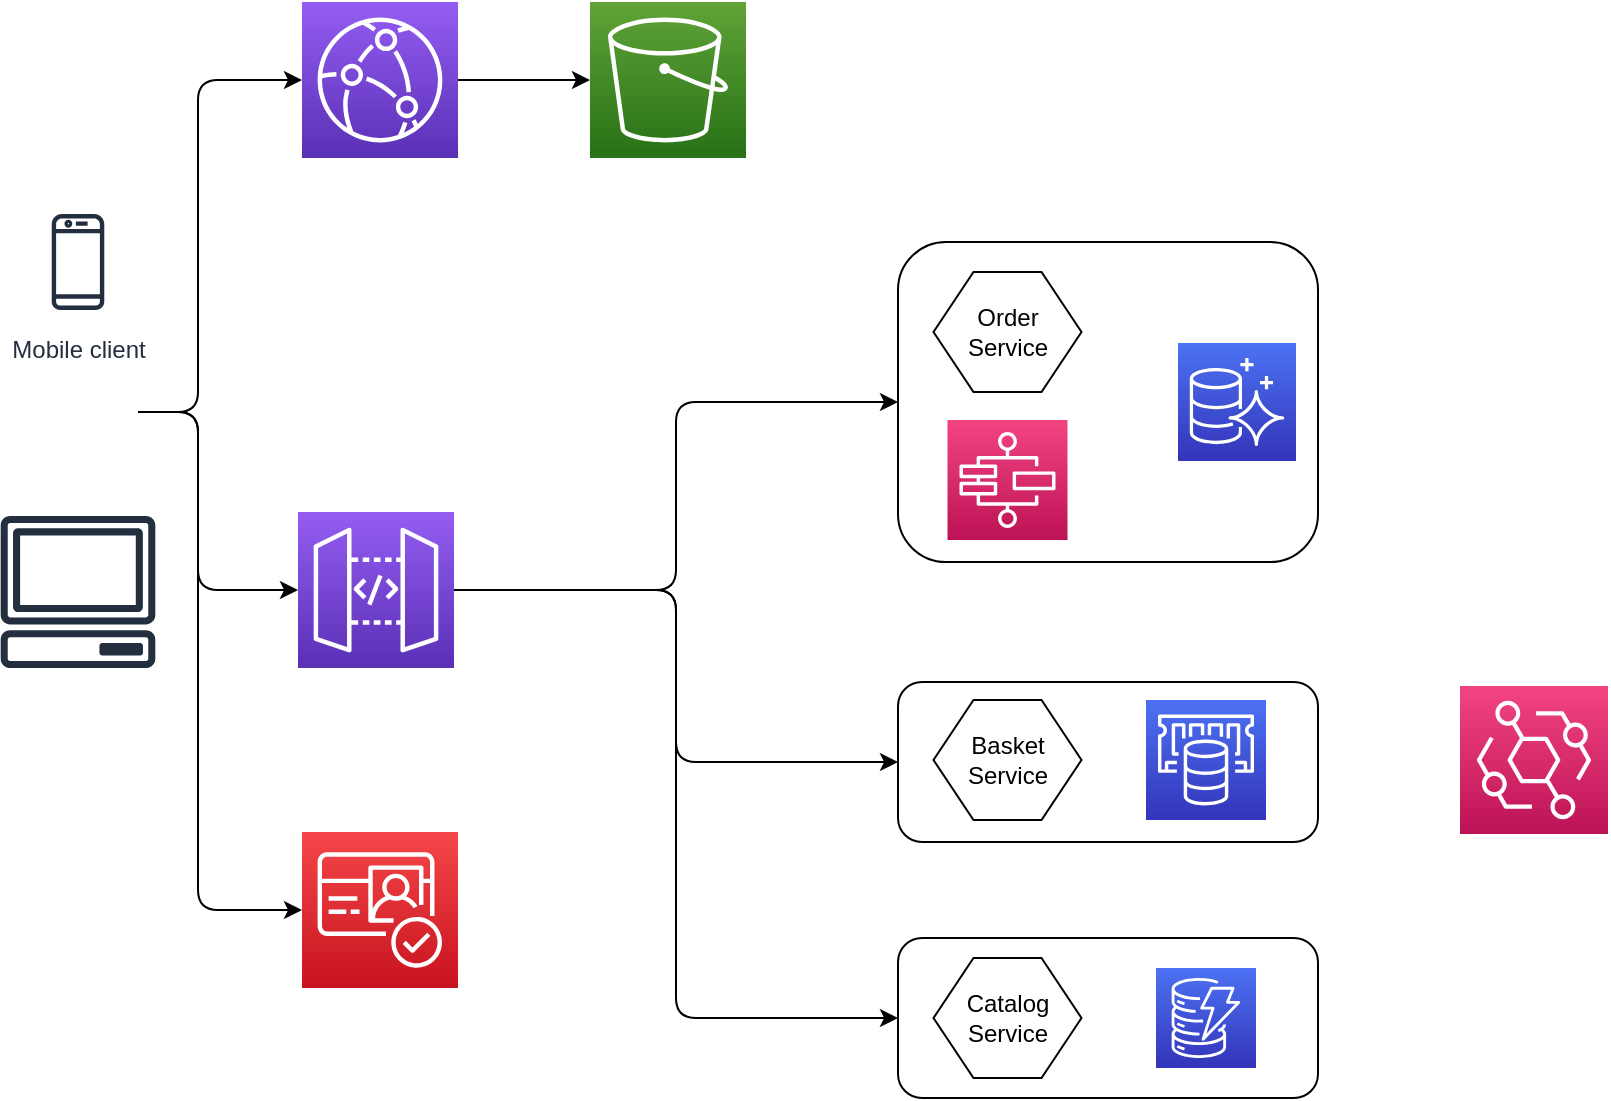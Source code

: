 <mxfile version="13.6.2" type="github"><diagram id="QT_86lYSV4tc6srKajOa" name="Page-1"><mxGraphModel dx="1422" dy="762" grid="1" gridSize="10" guides="1" tooltips="1" connect="1" arrows="1" fold="1" page="1" pageScale="1" pageWidth="850" pageHeight="1100" math="0" shadow="0"><root><mxCell id="0"/><mxCell id="1" parent="0"/><mxCell id="NS24FDRzRYdFaZoKXp44-6" value="" style="outlineConnect=0;fontColor=#232F3E;gradientColor=#60A337;gradientDirection=north;fillColor=#277116;strokeColor=#ffffff;dashed=0;verticalLabelPosition=bottom;verticalAlign=top;align=center;html=1;fontSize=12;fontStyle=0;aspect=fixed;shape=mxgraph.aws4.resourceIcon;resIcon=mxgraph.aws4.s3;" parent="1" vertex="1"><mxGeometry x="315" y="180" width="78" height="78" as="geometry"/></mxCell><mxCell id="NS24FDRzRYdFaZoKXp44-26" value="" style="edgeStyle=orthogonalEdgeStyle;rounded=0;orthogonalLoop=1;jettySize=auto;html=1;" parent="1" source="NS24FDRzRYdFaZoKXp44-12" target="NS24FDRzRYdFaZoKXp44-6" edge="1"><mxGeometry relative="1" as="geometry"/></mxCell><mxCell id="NS24FDRzRYdFaZoKXp44-12" value="" style="outlineConnect=0;fontColor=#232F3E;gradientColor=#945DF2;gradientDirection=north;fillColor=#5A30B5;strokeColor=#ffffff;dashed=0;verticalLabelPosition=bottom;verticalAlign=top;align=center;html=1;fontSize=12;fontStyle=0;aspect=fixed;shape=mxgraph.aws4.resourceIcon;resIcon=mxgraph.aws4.cloudfront;" parent="1" vertex="1"><mxGeometry x="171" y="180" width="78" height="78" as="geometry"/></mxCell><mxCell id="NS24FDRzRYdFaZoKXp44-44" value="" style="edgeStyle=orthogonalEdgeStyle;orthogonalLoop=1;jettySize=auto;html=1;rounded=1;" parent="1" source="NS24FDRzRYdFaZoKXp44-13" target="NS24FDRzRYdFaZoKXp44-33" edge="1"><mxGeometry relative="1" as="geometry"><mxPoint x="327" y="474" as="targetPoint"/></mxGeometry></mxCell><mxCell id="NS24FDRzRYdFaZoKXp44-13" value="" style="outlineConnect=0;fontColor=#232F3E;gradientColor=#945DF2;gradientDirection=north;fillColor=#5A30B5;strokeColor=#ffffff;dashed=0;verticalLabelPosition=bottom;verticalAlign=top;align=center;html=1;fontSize=12;fontStyle=0;aspect=fixed;shape=mxgraph.aws4.resourceIcon;resIcon=mxgraph.aws4.api_gateway;" parent="1" vertex="1"><mxGeometry x="169" y="435" width="78" height="78" as="geometry"/></mxCell><mxCell id="NS24FDRzRYdFaZoKXp44-14" value="" style="outlineConnect=0;fontColor=#232F3E;gradientColor=#F54749;gradientDirection=north;fillColor=#C7131F;strokeColor=#ffffff;dashed=0;verticalLabelPosition=bottom;verticalAlign=top;align=center;html=1;fontSize=12;fontStyle=0;aspect=fixed;shape=mxgraph.aws4.resourceIcon;resIcon=mxgraph.aws4.cognito;" parent="1" vertex="1"><mxGeometry x="171" y="595" width="78" height="78" as="geometry"/></mxCell><mxCell id="NS24FDRzRYdFaZoKXp44-23" value="" style="edgeStyle=orthogonalEdgeStyle;rounded=1;orthogonalLoop=1;jettySize=auto;html=1;" parent="1" target="NS24FDRzRYdFaZoKXp44-13" edge="1"><mxGeometry relative="1" as="geometry"><mxPoint x="89" y="385" as="sourcePoint"/><Array as="points"><mxPoint x="119" y="385"/><mxPoint x="119" y="474"/></Array></mxGeometry></mxCell><mxCell id="NS24FDRzRYdFaZoKXp44-19" value="Mobile client" style="outlineConnect=0;fontColor=#232F3E;gradientColor=none;strokeColor=#232F3E;fillColor=#ffffff;dashed=0;verticalLabelPosition=bottom;verticalAlign=top;align=center;html=1;fontSize=12;fontStyle=0;aspect=fixed;shape=mxgraph.aws4.resourceIcon;resIcon=mxgraph.aws4.mobile_client;" parent="1" vertex="1"><mxGeometry x="29" y="280" width="60" height="60" as="geometry"/></mxCell><mxCell id="NS24FDRzRYdFaZoKXp44-22" value="" style="outlineConnect=0;fontColor=#232F3E;gradientColor=none;fillColor=#232F3E;strokeColor=none;dashed=0;verticalLabelPosition=bottom;verticalAlign=top;align=center;html=1;fontSize=12;fontStyle=0;aspect=fixed;pointerEvents=1;shape=mxgraph.aws4.client;" parent="1" vertex="1"><mxGeometry x="20" y="437" width="78" height="76" as="geometry"/></mxCell><mxCell id="NS24FDRzRYdFaZoKXp44-24" value="" style="edgeStyle=orthogonalEdgeStyle;rounded=1;orthogonalLoop=1;jettySize=auto;html=1;" parent="1" target="NS24FDRzRYdFaZoKXp44-12" edge="1"><mxGeometry relative="1" as="geometry"><mxPoint x="89" y="385" as="sourcePoint"/><mxPoint x="169" y="249" as="targetPoint"/><Array as="points"><mxPoint x="119" y="385"/><mxPoint x="119" y="219"/></Array></mxGeometry></mxCell><mxCell id="NS24FDRzRYdFaZoKXp44-25" value="" style="edgeStyle=orthogonalEdgeStyle;rounded=1;orthogonalLoop=1;jettySize=auto;html=1;" parent="1" target="NS24FDRzRYdFaZoKXp44-14" edge="1"><mxGeometry relative="1" as="geometry"><mxPoint x="89" y="385" as="sourcePoint"/><mxPoint x="179" y="484" as="targetPoint"/><Array as="points"><mxPoint x="119" y="385"/><mxPoint x="119" y="634"/></Array></mxGeometry></mxCell><mxCell id="NS24FDRzRYdFaZoKXp44-31" value="" style="rounded=1;whiteSpace=wrap;html=1;" parent="1" vertex="1"><mxGeometry x="469" y="648" width="210" height="80" as="geometry"/></mxCell><mxCell id="NS24FDRzRYdFaZoKXp44-32" value="Catalog&lt;br&gt;Service" style="shape=hexagon;perimeter=hexagonPerimeter2;whiteSpace=wrap;html=1;fixedSize=1;" parent="1" vertex="1"><mxGeometry x="486.75" y="658" width="74" height="60" as="geometry"/></mxCell><mxCell id="NS24FDRzRYdFaZoKXp44-15" value="" style="outlineConnect=0;fontColor=#232F3E;gradientColor=#4D72F3;gradientDirection=north;fillColor=#3334B9;strokeColor=#ffffff;dashed=0;verticalLabelPosition=bottom;verticalAlign=top;align=center;html=1;fontSize=12;fontStyle=0;aspect=fixed;shape=mxgraph.aws4.resourceIcon;resIcon=mxgraph.aws4.dynamodb;" parent="1" vertex="1"><mxGeometry x="598" y="663" width="50" height="50" as="geometry"/></mxCell><mxCell id="NS24FDRzRYdFaZoKXp44-33" value="" style="rounded=1;whiteSpace=wrap;html=1;" parent="1" vertex="1"><mxGeometry x="469" y="300" width="210" height="160" as="geometry"/></mxCell><mxCell id="NS24FDRzRYdFaZoKXp44-34" value="Order&lt;br&gt;Service" style="shape=hexagon;perimeter=hexagonPerimeter2;whiteSpace=wrap;html=1;fixedSize=1;" parent="1" vertex="1"><mxGeometry x="486.75" y="315" width="74" height="60" as="geometry"/></mxCell><mxCell id="NS24FDRzRYdFaZoKXp44-17" value="" style="outlineConnect=0;fontColor=#232F3E;gradientColor=#F34482;gradientDirection=north;fillColor=#BC1356;strokeColor=#ffffff;dashed=0;verticalLabelPosition=bottom;verticalAlign=top;align=center;html=1;fontSize=12;fontStyle=0;aspect=fixed;shape=mxgraph.aws4.resourceIcon;resIcon=mxgraph.aws4.step_functions;" parent="1" vertex="1"><mxGeometry x="493.75" y="389" width="60" height="60" as="geometry"/></mxCell><mxCell id="NS24FDRzRYdFaZoKXp44-10" value="" style="outlineConnect=0;fontColor=#232F3E;gradientColor=#4D72F3;gradientDirection=north;fillColor=#3334B9;strokeColor=#ffffff;dashed=0;verticalLabelPosition=bottom;verticalAlign=top;align=center;html=1;fontSize=12;fontStyle=0;aspect=fixed;shape=mxgraph.aws4.resourceIcon;resIcon=mxgraph.aws4.aurora;" parent="1" vertex="1"><mxGeometry x="609" y="350.5" width="59" height="59" as="geometry"/></mxCell><mxCell id="NS24FDRzRYdFaZoKXp44-37" value="" style="rounded=1;whiteSpace=wrap;html=1;" parent="1" vertex="1"><mxGeometry x="469" y="520" width="210" height="80" as="geometry"/></mxCell><mxCell id="NS24FDRzRYdFaZoKXp44-38" value="Basket&lt;br&gt;Service" style="shape=hexagon;perimeter=hexagonPerimeter2;whiteSpace=wrap;html=1;fixedSize=1;" parent="1" vertex="1"><mxGeometry x="486.75" y="529" width="74" height="60" as="geometry"/></mxCell><mxCell id="NS24FDRzRYdFaZoKXp44-16" value="" style="outlineConnect=0;fontColor=#232F3E;gradientColor=#4D72F3;gradientDirection=north;fillColor=#3334B9;strokeColor=#ffffff;dashed=0;verticalLabelPosition=bottom;verticalAlign=top;align=center;html=1;fontSize=12;fontStyle=0;aspect=fixed;shape=mxgraph.aws4.resourceIcon;resIcon=mxgraph.aws4.elasticache;" parent="1" vertex="1"><mxGeometry x="593" y="529" width="60" height="60" as="geometry"/></mxCell><mxCell id="NS24FDRzRYdFaZoKXp44-42" value="" style="outlineConnect=0;fontColor=#232F3E;gradientColor=#F34482;gradientDirection=north;fillColor=#BC1356;strokeColor=#ffffff;dashed=0;verticalLabelPosition=bottom;verticalAlign=top;align=center;html=1;fontSize=12;fontStyle=0;aspect=fixed;shape=mxgraph.aws4.resourceIcon;resIcon=mxgraph.aws4.eventbridge;" parent="1" vertex="1"><mxGeometry x="750" y="522" width="74" height="74" as="geometry"/></mxCell><mxCell id="NS24FDRzRYdFaZoKXp44-45" value="" style="edgeStyle=orthogonalEdgeStyle;orthogonalLoop=1;jettySize=auto;html=1;rounded=1;entryX=0;entryY=0.5;entryDx=0;entryDy=0;" parent="1" source="NS24FDRzRYdFaZoKXp44-13" target="NS24FDRzRYdFaZoKXp44-37" edge="1"><mxGeometry relative="1" as="geometry"><mxPoint x="257" y="484" as="sourcePoint"/><mxPoint x="479" y="390" as="targetPoint"/></mxGeometry></mxCell><mxCell id="NS24FDRzRYdFaZoKXp44-46" value="" style="edgeStyle=orthogonalEdgeStyle;orthogonalLoop=1;jettySize=auto;html=1;rounded=1;entryX=0;entryY=0.5;entryDx=0;entryDy=0;" parent="1" source="NS24FDRzRYdFaZoKXp44-13" target="NS24FDRzRYdFaZoKXp44-31" edge="1"><mxGeometry relative="1" as="geometry"><mxPoint x="257" y="484" as="sourcePoint"/><mxPoint x="479" y="570" as="targetPoint"/></mxGeometry></mxCell></root></mxGraphModel></diagram></mxfile>